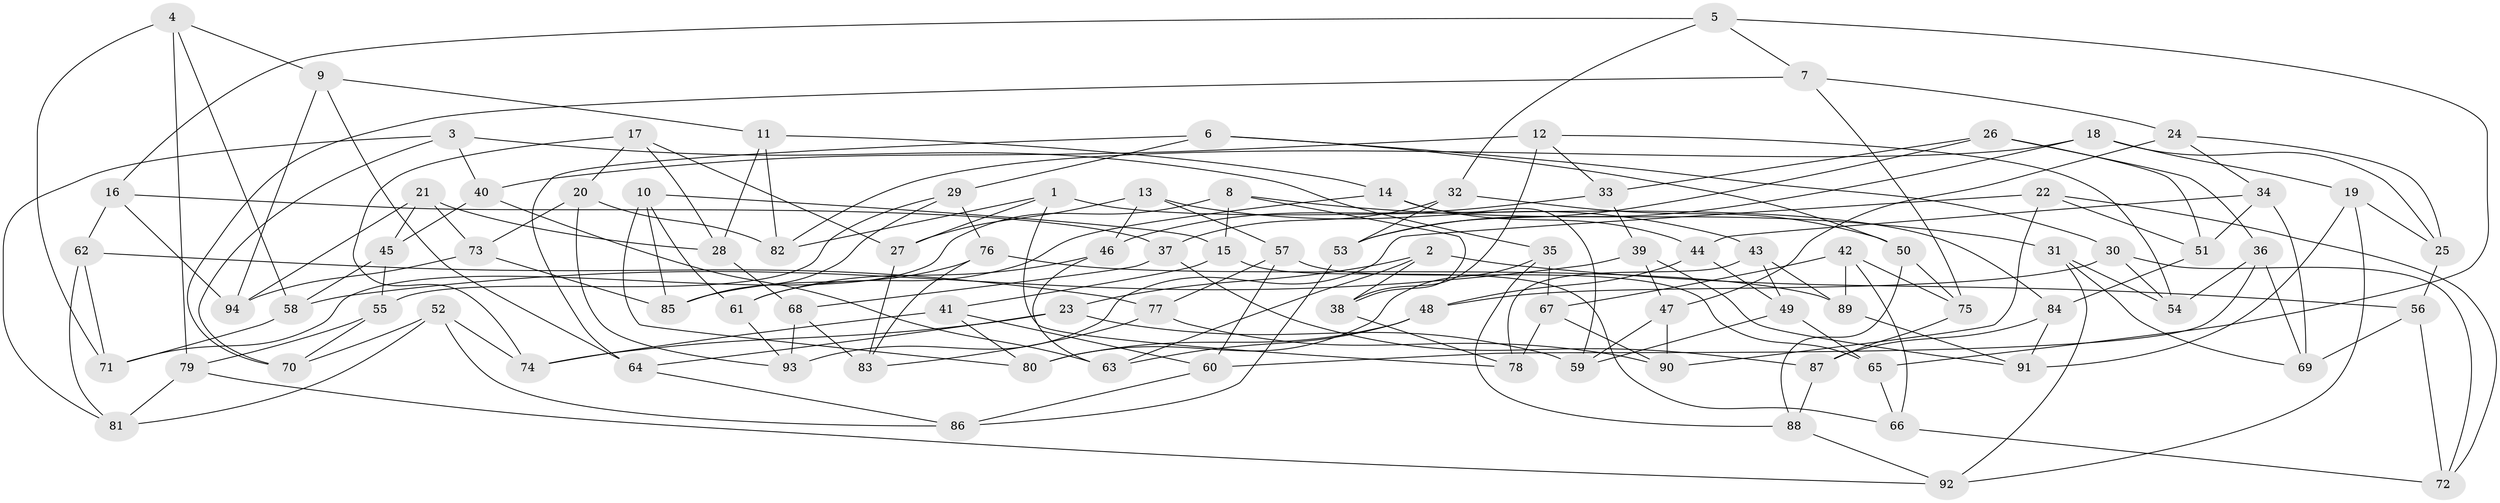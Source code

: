 // coarse degree distribution, {4: 0.32142857142857145, 6: 0.6071428571428571, 5: 0.07142857142857142}
// Generated by graph-tools (version 1.1) at 2025/24/03/03/25 07:24:29]
// undirected, 94 vertices, 188 edges
graph export_dot {
graph [start="1"]
  node [color=gray90,style=filled];
  1;
  2;
  3;
  4;
  5;
  6;
  7;
  8;
  9;
  10;
  11;
  12;
  13;
  14;
  15;
  16;
  17;
  18;
  19;
  20;
  21;
  22;
  23;
  24;
  25;
  26;
  27;
  28;
  29;
  30;
  31;
  32;
  33;
  34;
  35;
  36;
  37;
  38;
  39;
  40;
  41;
  42;
  43;
  44;
  45;
  46;
  47;
  48;
  49;
  50;
  51;
  52;
  53;
  54;
  55;
  56;
  57;
  58;
  59;
  60;
  61;
  62;
  63;
  64;
  65;
  66;
  67;
  68;
  69;
  70;
  71;
  72;
  73;
  74;
  75;
  76;
  77;
  78;
  79;
  80;
  81;
  82;
  83;
  84;
  85;
  86;
  87;
  88;
  89;
  90;
  91;
  92;
  93;
  94;
  1 -- 84;
  1 -- 82;
  1 -- 27;
  1 -- 78;
  2 -- 56;
  2 -- 38;
  2 -- 63;
  2 -- 23;
  3 -- 40;
  3 -- 81;
  3 -- 35;
  3 -- 70;
  4 -- 58;
  4 -- 9;
  4 -- 71;
  4 -- 79;
  5 -- 65;
  5 -- 7;
  5 -- 32;
  5 -- 16;
  6 -- 30;
  6 -- 64;
  6 -- 50;
  6 -- 29;
  7 -- 75;
  7 -- 24;
  7 -- 70;
  8 -- 71;
  8 -- 31;
  8 -- 15;
  8 -- 38;
  9 -- 11;
  9 -- 64;
  9 -- 94;
  10 -- 15;
  10 -- 85;
  10 -- 61;
  10 -- 80;
  11 -- 82;
  11 -- 14;
  11 -- 28;
  12 -- 54;
  12 -- 33;
  12 -- 38;
  12 -- 40;
  13 -- 43;
  13 -- 57;
  13 -- 46;
  13 -- 27;
  14 -- 44;
  14 -- 59;
  14 -- 61;
  15 -- 66;
  15 -- 41;
  16 -- 62;
  16 -- 37;
  16 -- 94;
  17 -- 20;
  17 -- 27;
  17 -- 74;
  17 -- 28;
  18 -- 19;
  18 -- 25;
  18 -- 53;
  18 -- 82;
  19 -- 25;
  19 -- 92;
  19 -- 91;
  20 -- 82;
  20 -- 93;
  20 -- 73;
  21 -- 45;
  21 -- 94;
  21 -- 28;
  21 -- 73;
  22 -- 90;
  22 -- 93;
  22 -- 51;
  22 -- 72;
  23 -- 74;
  23 -- 64;
  23 -- 59;
  24 -- 25;
  24 -- 34;
  24 -- 47;
  25 -- 56;
  26 -- 33;
  26 -- 53;
  26 -- 36;
  26 -- 51;
  27 -- 83;
  28 -- 68;
  29 -- 55;
  29 -- 76;
  29 -- 85;
  30 -- 54;
  30 -- 72;
  30 -- 48;
  31 -- 54;
  31 -- 92;
  31 -- 69;
  32 -- 53;
  32 -- 37;
  32 -- 50;
  33 -- 39;
  33 -- 46;
  34 -- 69;
  34 -- 51;
  34 -- 44;
  35 -- 67;
  35 -- 88;
  35 -- 80;
  36 -- 60;
  36 -- 69;
  36 -- 54;
  37 -- 87;
  37 -- 68;
  38 -- 78;
  39 -- 58;
  39 -- 47;
  39 -- 91;
  40 -- 45;
  40 -- 63;
  41 -- 80;
  41 -- 74;
  41 -- 60;
  42 -- 75;
  42 -- 89;
  42 -- 66;
  42 -- 67;
  43 -- 89;
  43 -- 78;
  43 -- 49;
  44 -- 48;
  44 -- 49;
  45 -- 55;
  45 -- 58;
  46 -- 61;
  46 -- 63;
  47 -- 90;
  47 -- 59;
  48 -- 63;
  48 -- 80;
  49 -- 65;
  49 -- 59;
  50 -- 88;
  50 -- 75;
  51 -- 84;
  52 -- 81;
  52 -- 70;
  52 -- 74;
  52 -- 86;
  53 -- 86;
  55 -- 79;
  55 -- 70;
  56 -- 69;
  56 -- 72;
  57 -- 65;
  57 -- 60;
  57 -- 77;
  58 -- 71;
  60 -- 86;
  61 -- 93;
  62 -- 71;
  62 -- 77;
  62 -- 81;
  64 -- 86;
  65 -- 66;
  66 -- 72;
  67 -- 78;
  67 -- 90;
  68 -- 83;
  68 -- 93;
  73 -- 94;
  73 -- 85;
  75 -- 87;
  76 -- 89;
  76 -- 85;
  76 -- 83;
  77 -- 90;
  77 -- 83;
  79 -- 92;
  79 -- 81;
  84 -- 87;
  84 -- 91;
  87 -- 88;
  88 -- 92;
  89 -- 91;
}
